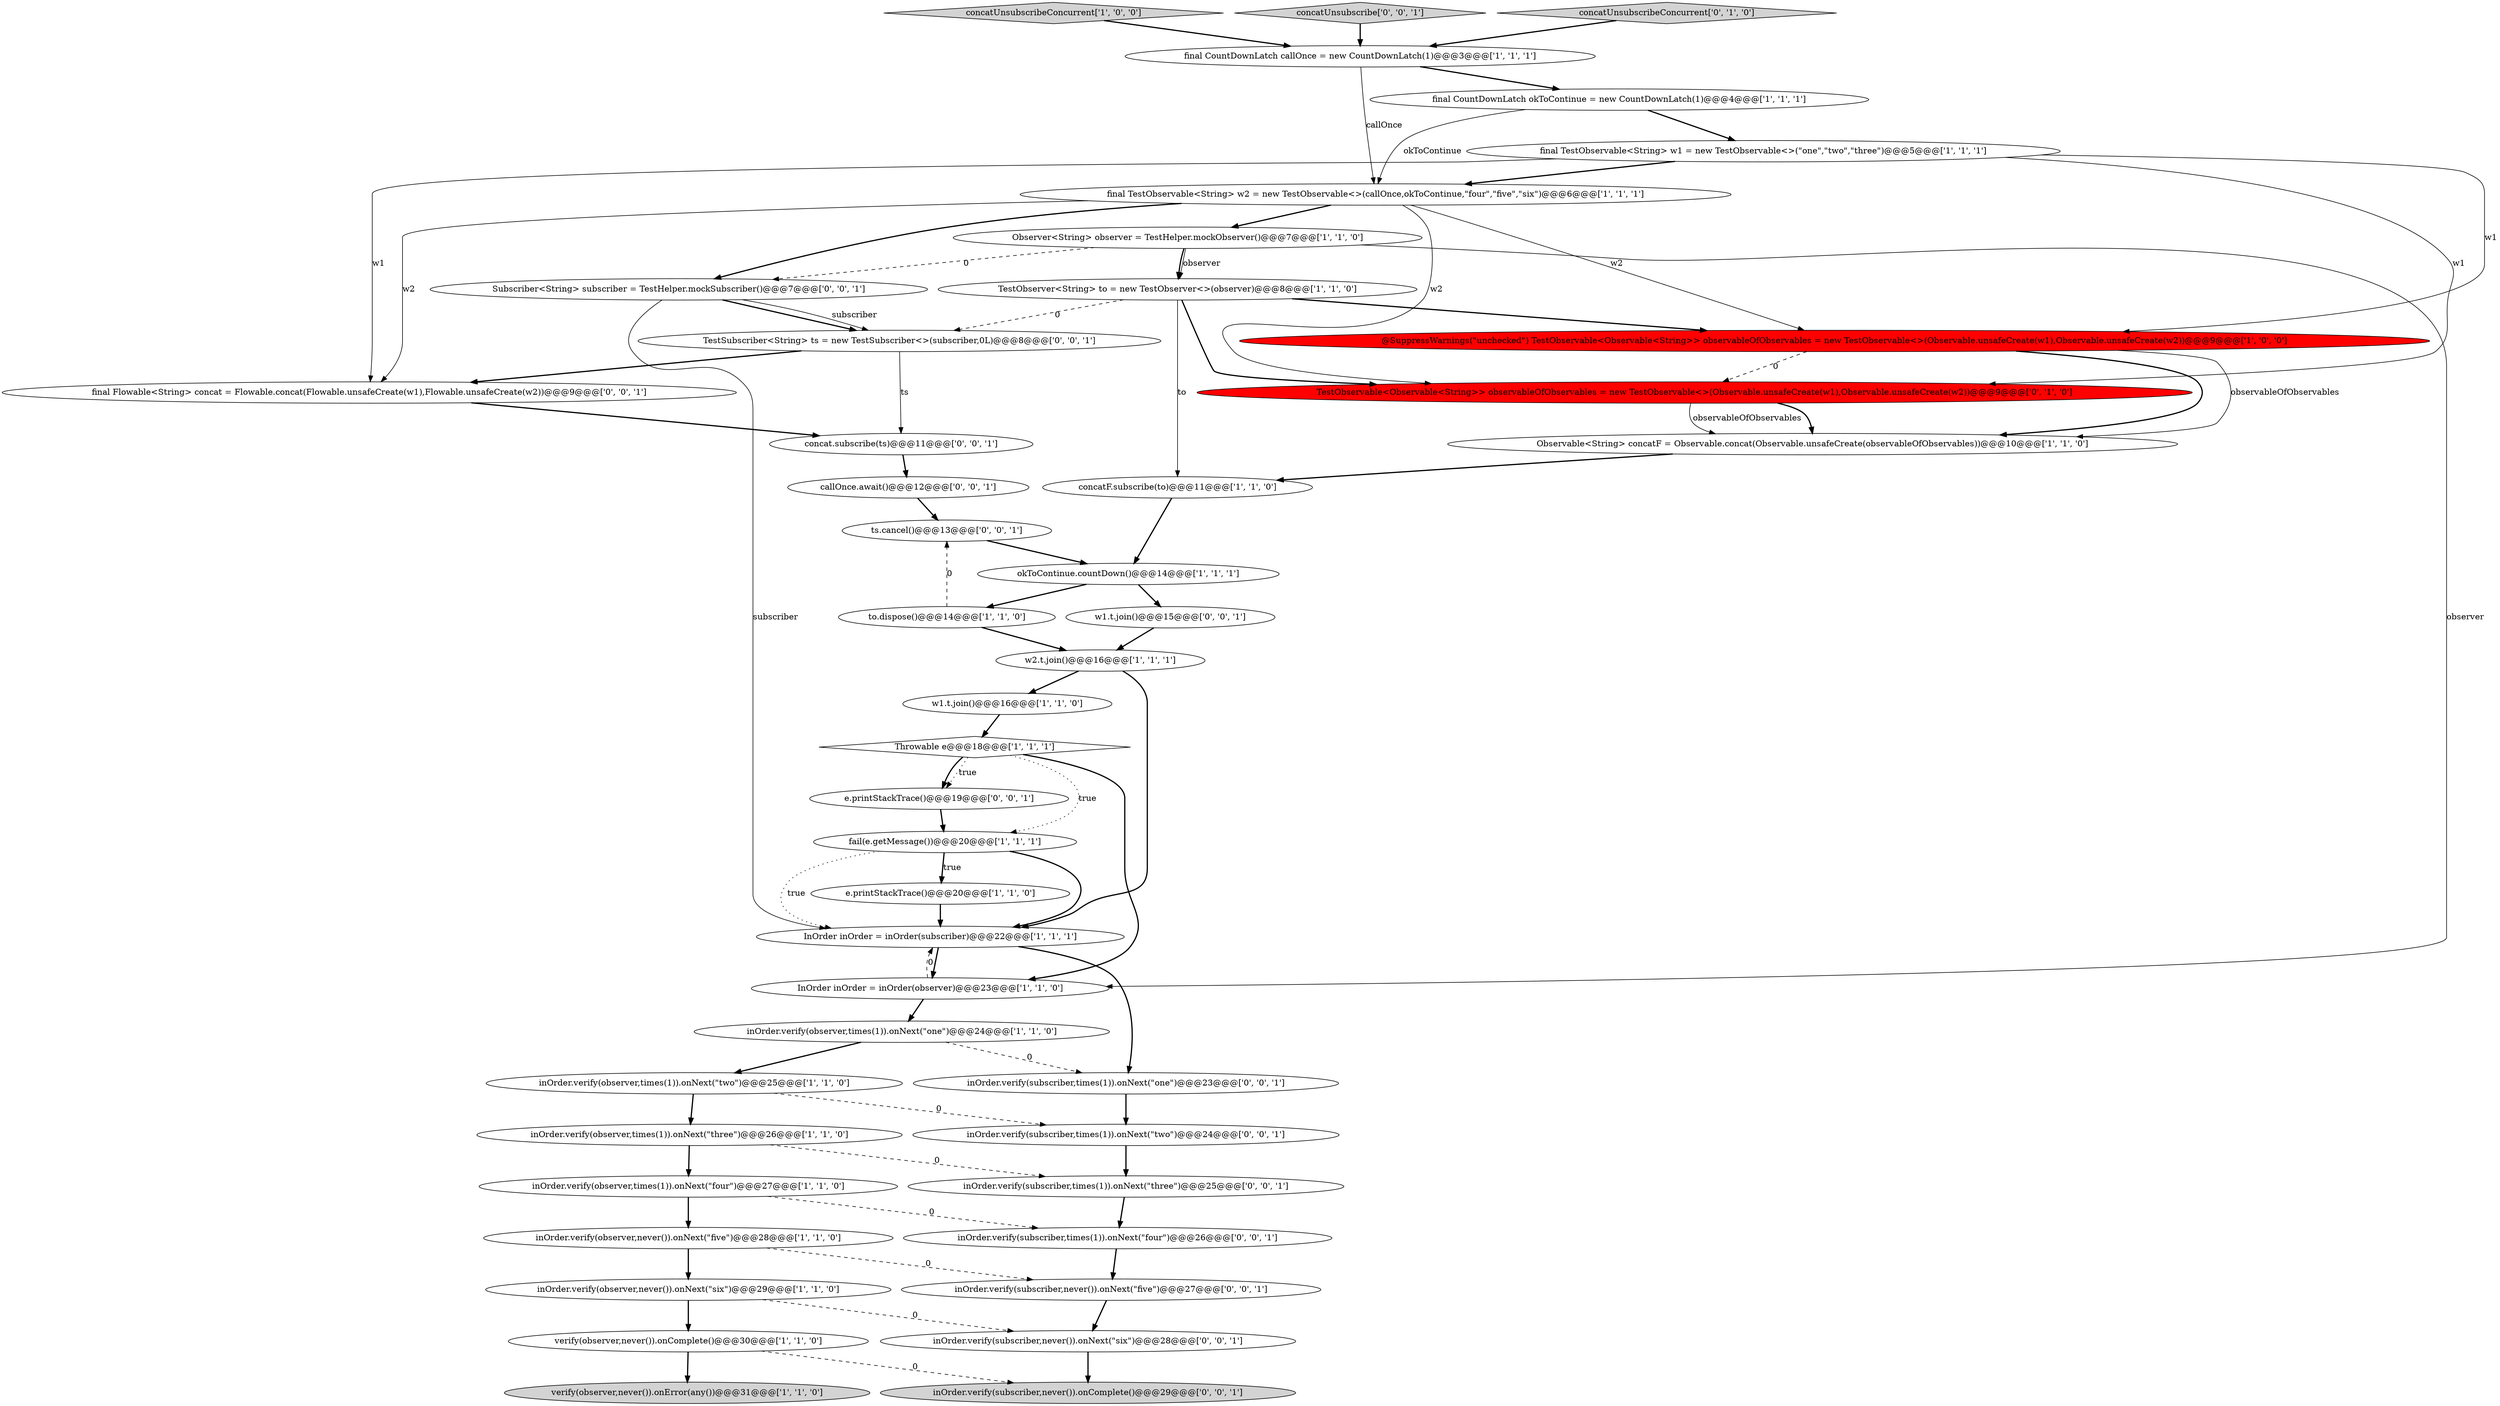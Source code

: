 digraph {
44 [style = filled, label = "concat.subscribe(ts)@@@11@@@['0', '0', '1']", fillcolor = white, shape = ellipse image = "AAA0AAABBB3BBB"];
16 [style = filled, label = "concatUnsubscribeConcurrent['1', '0', '0']", fillcolor = lightgray, shape = diamond image = "AAA0AAABBB1BBB"];
11 [style = filled, label = "final CountDownLatch okToContinue = new CountDownLatch(1)@@@4@@@['1', '1', '1']", fillcolor = white, shape = ellipse image = "AAA0AAABBB1BBB"];
39 [style = filled, label = "inOrder.verify(subscriber,never()).onComplete()@@@29@@@['0', '0', '1']", fillcolor = lightgray, shape = ellipse image = "AAA0AAABBB3BBB"];
42 [style = filled, label = "inOrder.verify(subscriber,never()).onNext(\"five\")@@@27@@@['0', '0', '1']", fillcolor = white, shape = ellipse image = "AAA0AAABBB3BBB"];
43 [style = filled, label = "inOrder.verify(subscriber,times(1)).onNext(\"three\")@@@25@@@['0', '0', '1']", fillcolor = white, shape = ellipse image = "AAA0AAABBB3BBB"];
19 [style = filled, label = "okToContinue.countDown()@@@14@@@['1', '1', '1']", fillcolor = white, shape = ellipse image = "AAA0AAABBB1BBB"];
24 [style = filled, label = "Throwable e@@@18@@@['1', '1', '1']", fillcolor = white, shape = diamond image = "AAA0AAABBB1BBB"];
40 [style = filled, label = "ts.cancel()@@@13@@@['0', '0', '1']", fillcolor = white, shape = ellipse image = "AAA0AAABBB3BBB"];
18 [style = filled, label = "verify(observer,never()).onError(any())@@@31@@@['1', '1', '0']", fillcolor = lightgray, shape = ellipse image = "AAA0AAABBB1BBB"];
37 [style = filled, label = "TestSubscriber<String> ts = new TestSubscriber<>(subscriber,0L)@@@8@@@['0', '0', '1']", fillcolor = white, shape = ellipse image = "AAA0AAABBB3BBB"];
34 [style = filled, label = "inOrder.verify(subscriber,times(1)).onNext(\"four\")@@@26@@@['0', '0', '1']", fillcolor = white, shape = ellipse image = "AAA0AAABBB3BBB"];
0 [style = filled, label = "w1.t.join()@@@16@@@['1', '1', '0']", fillcolor = white, shape = ellipse image = "AAA0AAABBB1BBB"];
13 [style = filled, label = "final TestObservable<String> w1 = new TestObservable<>(\"one\",\"two\",\"three\")@@@5@@@['1', '1', '1']", fillcolor = white, shape = ellipse image = "AAA0AAABBB1BBB"];
17 [style = filled, label = "w2.t.join()@@@16@@@['1', '1', '1']", fillcolor = white, shape = ellipse image = "AAA0AAABBB1BBB"];
7 [style = filled, label = "inOrder.verify(observer,times(1)).onNext(\"three\")@@@26@@@['1', '1', '0']", fillcolor = white, shape = ellipse image = "AAA0AAABBB1BBB"];
14 [style = filled, label = "Observer<String> observer = TestHelper.mockObserver()@@@7@@@['1', '1', '0']", fillcolor = white, shape = ellipse image = "AAA0AAABBB1BBB"];
26 [style = filled, label = "e.printStackTrace()@@@20@@@['1', '1', '0']", fillcolor = white, shape = ellipse image = "AAA0AAABBB1BBB"];
27 [style = filled, label = "TestObservable<Observable<String>> observableOfObservables = new TestObservable<>(Observable.unsafeCreate(w1),Observable.unsafeCreate(w2))@@@9@@@['0', '1', '0']", fillcolor = red, shape = ellipse image = "AAA1AAABBB2BBB"];
12 [style = filled, label = "fail(e.getMessage())@@@20@@@['1', '1', '1']", fillcolor = white, shape = ellipse image = "AAA0AAABBB1BBB"];
2 [style = filled, label = "inOrder.verify(observer,never()).onNext(\"six\")@@@29@@@['1', '1', '0']", fillcolor = white, shape = ellipse image = "AAA0AAABBB1BBB"];
9 [style = filled, label = "TestObserver<String> to = new TestObserver<>(observer)@@@8@@@['1', '1', '0']", fillcolor = white, shape = ellipse image = "AAA0AAABBB1BBB"];
30 [style = filled, label = "e.printStackTrace()@@@19@@@['0', '0', '1']", fillcolor = white, shape = ellipse image = "AAA0AAABBB3BBB"];
23 [style = filled, label = "to.dispose()@@@14@@@['1', '1', '0']", fillcolor = white, shape = ellipse image = "AAA0AAABBB1BBB"];
36 [style = filled, label = "concatUnsubscribe['0', '0', '1']", fillcolor = lightgray, shape = diamond image = "AAA0AAABBB3BBB"];
4 [style = filled, label = "verify(observer,never()).onComplete()@@@30@@@['1', '1', '0']", fillcolor = white, shape = ellipse image = "AAA0AAABBB1BBB"];
5 [style = filled, label = "concatF.subscribe(to)@@@11@@@['1', '1', '0']", fillcolor = white, shape = ellipse image = "AAA0AAABBB1BBB"];
25 [style = filled, label = "final TestObservable<String> w2 = new TestObservable<>(callOnce,okToContinue,\"four\",\"five\",\"six\")@@@6@@@['1', '1', '1']", fillcolor = white, shape = ellipse image = "AAA0AAABBB1BBB"];
41 [style = filled, label = "Subscriber<String> subscriber = TestHelper.mockSubscriber()@@@7@@@['0', '0', '1']", fillcolor = white, shape = ellipse image = "AAA0AAABBB3BBB"];
29 [style = filled, label = "final Flowable<String> concat = Flowable.concat(Flowable.unsafeCreate(w1),Flowable.unsafeCreate(w2))@@@9@@@['0', '0', '1']", fillcolor = white, shape = ellipse image = "AAA0AAABBB3BBB"];
33 [style = filled, label = "inOrder.verify(subscriber,times(1)).onNext(\"one\")@@@23@@@['0', '0', '1']", fillcolor = white, shape = ellipse image = "AAA0AAABBB3BBB"];
28 [style = filled, label = "concatUnsubscribeConcurrent['0', '1', '0']", fillcolor = lightgray, shape = diamond image = "AAA0AAABBB2BBB"];
8 [style = filled, label = "inOrder.verify(observer,never()).onNext(\"five\")@@@28@@@['1', '1', '0']", fillcolor = white, shape = ellipse image = "AAA0AAABBB1BBB"];
1 [style = filled, label = "Observable<String> concatF = Observable.concat(Observable.unsafeCreate(observableOfObservables))@@@10@@@['1', '1', '0']", fillcolor = white, shape = ellipse image = "AAA0AAABBB1BBB"];
6 [style = filled, label = "inOrder.verify(observer,times(1)).onNext(\"two\")@@@25@@@['1', '1', '0']", fillcolor = white, shape = ellipse image = "AAA0AAABBB1BBB"];
22 [style = filled, label = "@SuppressWarnings(\"unchecked\") TestObservable<Observable<String>> observableOfObservables = new TestObservable<>(Observable.unsafeCreate(w1),Observable.unsafeCreate(w2))@@@9@@@['1', '0', '0']", fillcolor = red, shape = ellipse image = "AAA1AAABBB1BBB"];
32 [style = filled, label = "callOnce.await()@@@12@@@['0', '0', '1']", fillcolor = white, shape = ellipse image = "AAA0AAABBB3BBB"];
3 [style = filled, label = "final CountDownLatch callOnce = new CountDownLatch(1)@@@3@@@['1', '1', '1']", fillcolor = white, shape = ellipse image = "AAA0AAABBB1BBB"];
38 [style = filled, label = "w1.t.join()@@@15@@@['0', '0', '1']", fillcolor = white, shape = ellipse image = "AAA0AAABBB3BBB"];
21 [style = filled, label = "InOrder inOrder = inOrder(subscriber)@@@22@@@['1', '1', '1']", fillcolor = white, shape = ellipse image = "AAA0AAABBB1BBB"];
15 [style = filled, label = "inOrder.verify(observer,times(1)).onNext(\"four\")@@@27@@@['1', '1', '0']", fillcolor = white, shape = ellipse image = "AAA0AAABBB1BBB"];
31 [style = filled, label = "inOrder.verify(subscriber,times(1)).onNext(\"two\")@@@24@@@['0', '0', '1']", fillcolor = white, shape = ellipse image = "AAA0AAABBB3BBB"];
10 [style = filled, label = "inOrder.verify(observer,times(1)).onNext(\"one\")@@@24@@@['1', '1', '0']", fillcolor = white, shape = ellipse image = "AAA0AAABBB1BBB"];
35 [style = filled, label = "inOrder.verify(subscriber,never()).onNext(\"six\")@@@28@@@['0', '0', '1']", fillcolor = white, shape = ellipse image = "AAA0AAABBB3BBB"];
20 [style = filled, label = "InOrder inOrder = inOrder(observer)@@@23@@@['1', '1', '0']", fillcolor = white, shape = ellipse image = "AAA0AAABBB1BBB"];
9->22 [style = bold, label=""];
1->5 [style = bold, label=""];
13->25 [style = bold, label=""];
16->3 [style = bold, label=""];
24->12 [style = dotted, label="true"];
27->1 [style = bold, label=""];
15->34 [style = dashed, label="0"];
14->9 [style = solid, label="observer"];
22->1 [style = solid, label="observableOfObservables"];
23->40 [style = dashed, label="0"];
12->21 [style = bold, label=""];
2->35 [style = dashed, label="0"];
25->41 [style = bold, label=""];
11->25 [style = solid, label="okToContinue"];
21->33 [style = bold, label=""];
41->37 [style = bold, label=""];
35->39 [style = bold, label=""];
3->11 [style = bold, label=""];
13->27 [style = solid, label="w1"];
37->29 [style = bold, label=""];
40->19 [style = bold, label=""];
7->43 [style = dashed, label="0"];
6->31 [style = dashed, label="0"];
3->25 [style = solid, label="callOnce"];
4->18 [style = bold, label=""];
37->44 [style = solid, label="ts"];
34->42 [style = bold, label=""];
25->14 [style = bold, label=""];
12->26 [style = bold, label=""];
14->20 [style = solid, label="observer"];
24->30 [style = dotted, label="true"];
22->27 [style = dashed, label="0"];
10->33 [style = dashed, label="0"];
4->39 [style = dashed, label="0"];
2->4 [style = bold, label=""];
10->6 [style = bold, label=""];
12->21 [style = dotted, label="true"];
9->37 [style = dashed, label="0"];
24->30 [style = bold, label=""];
20->10 [style = bold, label=""];
26->21 [style = bold, label=""];
24->20 [style = bold, label=""];
9->27 [style = bold, label=""];
42->35 [style = bold, label=""];
5->19 [style = bold, label=""];
13->22 [style = solid, label="w1"];
12->26 [style = dotted, label="true"];
30->12 [style = bold, label=""];
17->0 [style = bold, label=""];
21->20 [style = bold, label=""];
25->27 [style = solid, label="w2"];
41->37 [style = solid, label="subscriber"];
8->2 [style = bold, label=""];
19->23 [style = bold, label=""];
0->24 [style = bold, label=""];
44->32 [style = bold, label=""];
11->13 [style = bold, label=""];
32->40 [style = bold, label=""];
9->5 [style = solid, label="to"];
20->21 [style = dashed, label="0"];
27->1 [style = solid, label="observableOfObservables"];
8->42 [style = dashed, label="0"];
13->29 [style = solid, label="w1"];
25->22 [style = solid, label="w2"];
33->31 [style = bold, label=""];
29->44 [style = bold, label=""];
7->15 [style = bold, label=""];
23->17 [style = bold, label=""];
14->9 [style = bold, label=""];
31->43 [style = bold, label=""];
25->29 [style = solid, label="w2"];
28->3 [style = bold, label=""];
22->1 [style = bold, label=""];
41->21 [style = solid, label="subscriber"];
6->7 [style = bold, label=""];
19->38 [style = bold, label=""];
38->17 [style = bold, label=""];
17->21 [style = bold, label=""];
43->34 [style = bold, label=""];
15->8 [style = bold, label=""];
14->41 [style = dashed, label="0"];
36->3 [style = bold, label=""];
}
